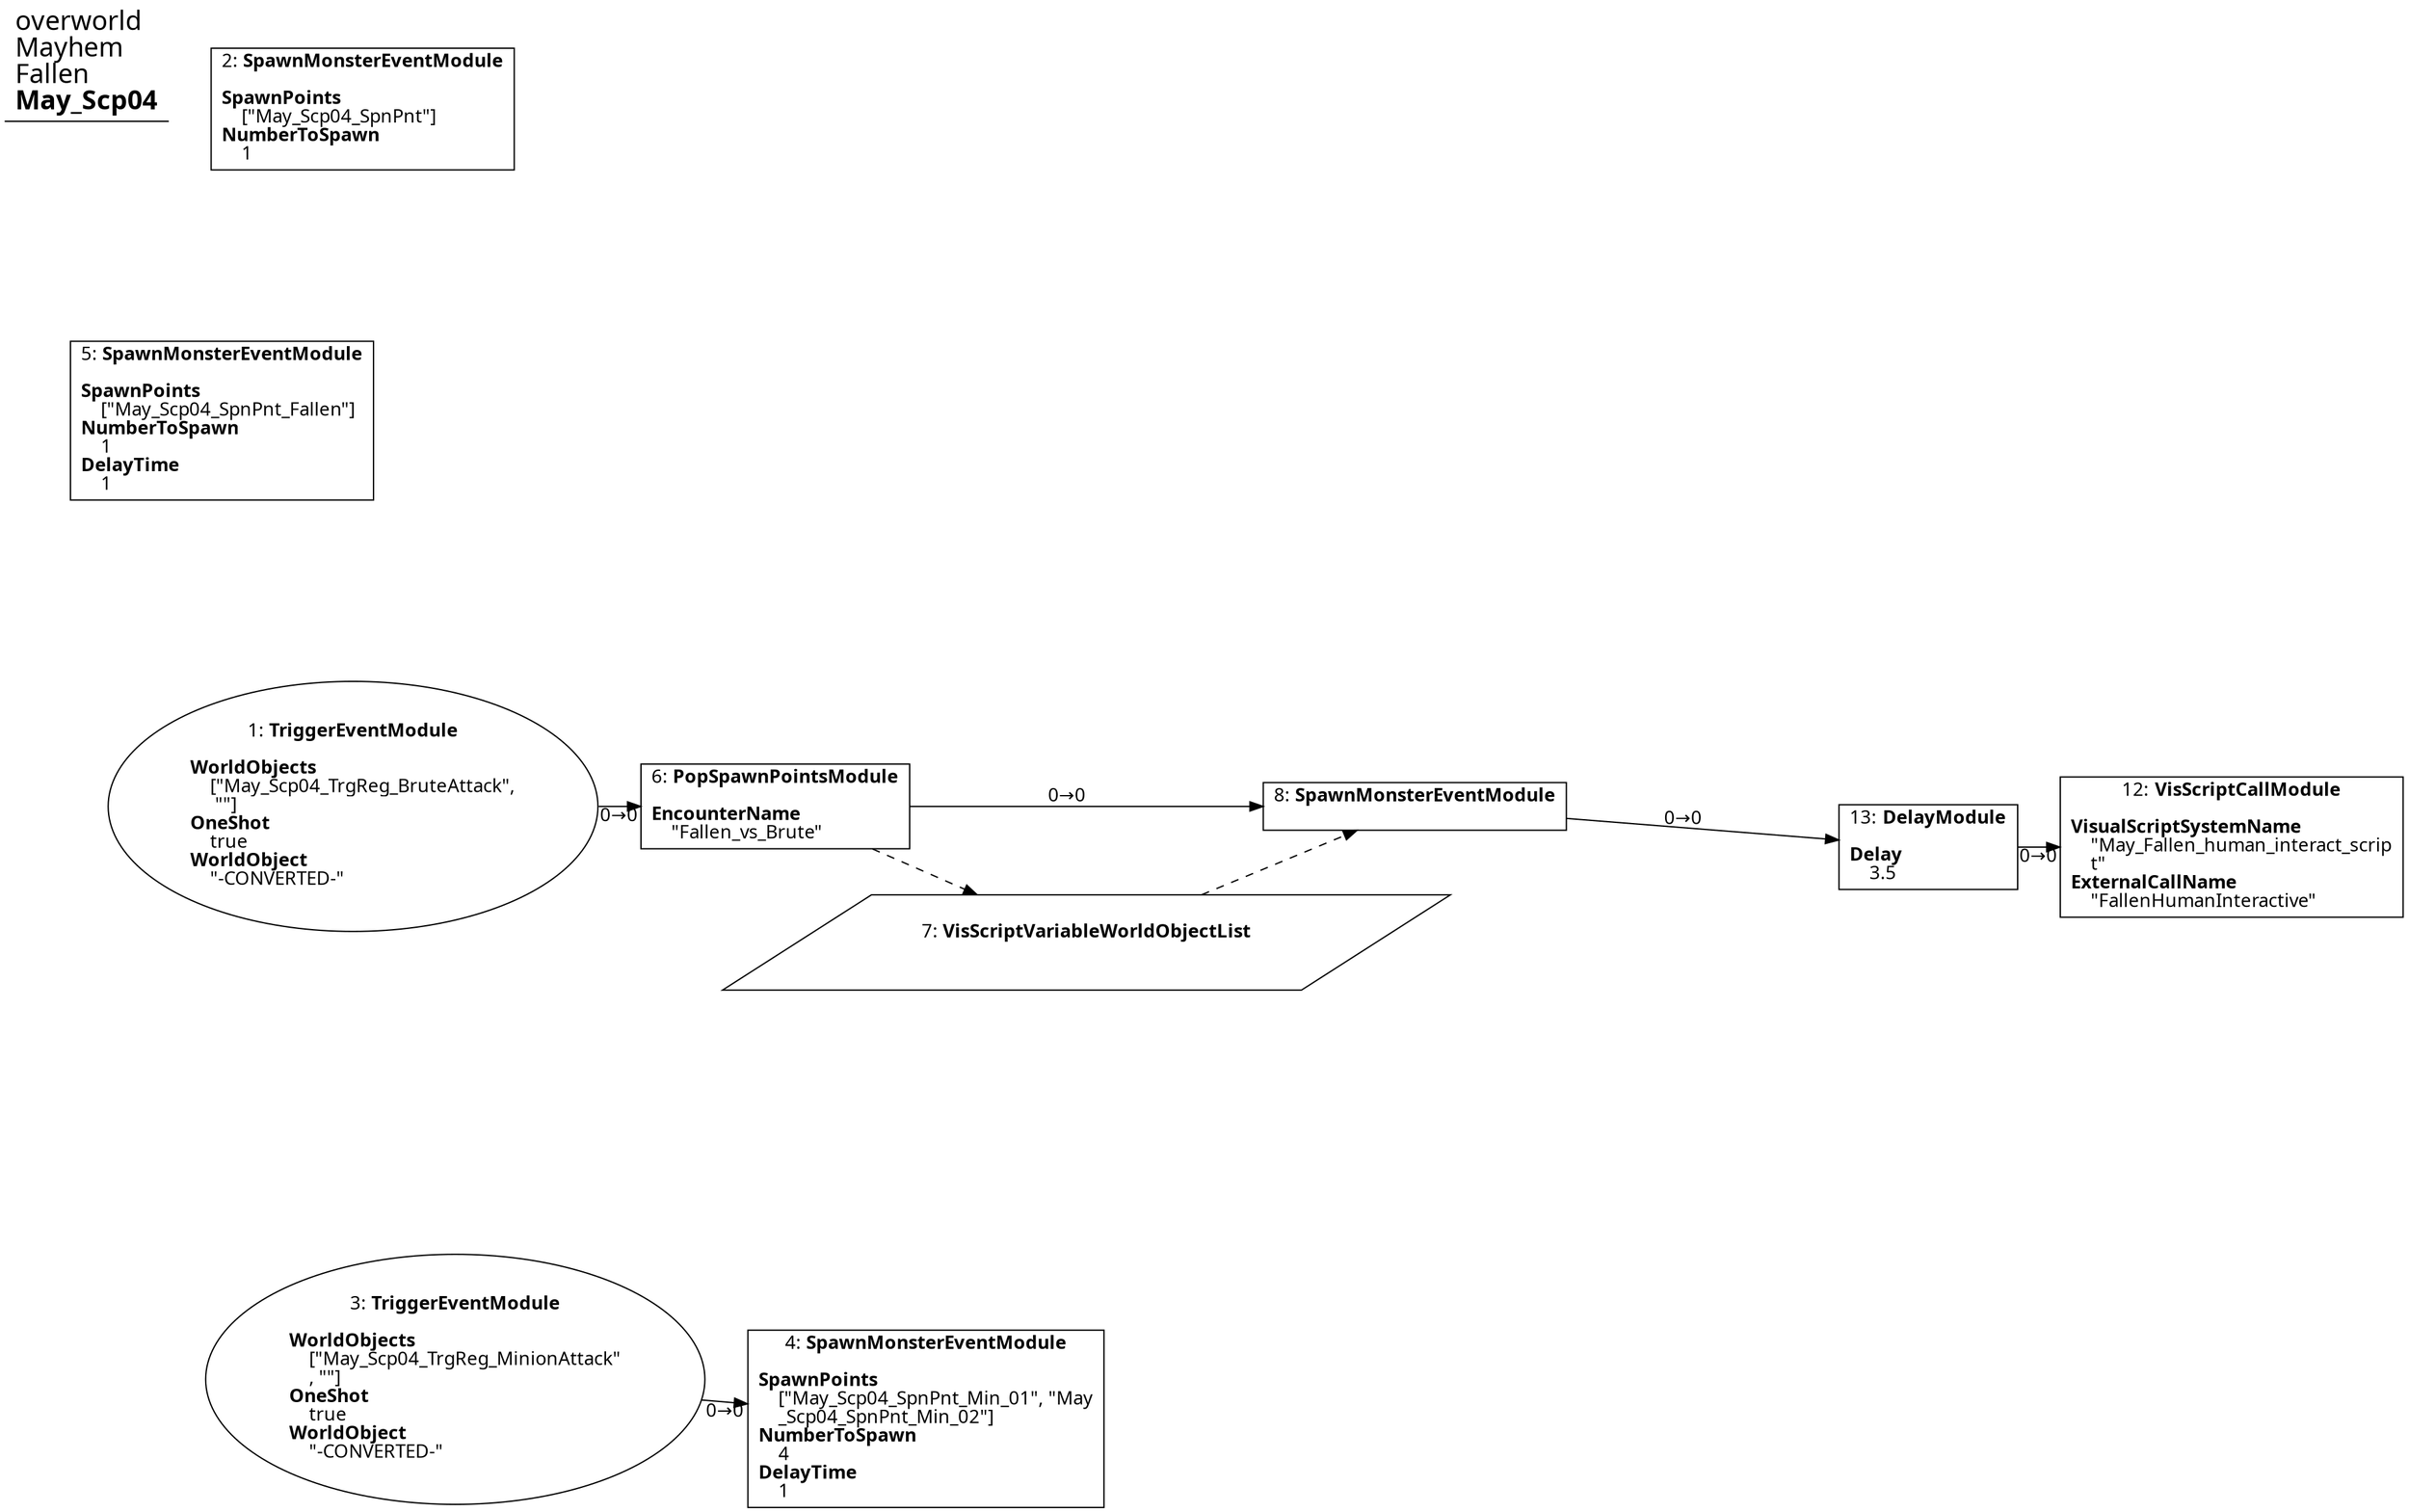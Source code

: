 digraph {
    layout = fdp;
    overlap = prism;
    sep = "+16";
    splines = spline;

    node [ shape = box ];

    graph [ fontname = "Segoe UI" ];
    node [ fontname = "Segoe UI" ];
    edge [ fontname = "Segoe UI" ];

    1 [ label = <1: <b>TriggerEventModule</b><br/><br/><b>WorldObjects</b><br align="left"/>    [&quot;May_Scp04_TrgReg_BruteAttack&quot;,<br align="left"/>     &quot;&quot;]<br align="left"/><b>OneShot</b><br align="left"/>    true<br align="left"/><b>WorldObject</b><br align="left"/>    &quot;-CONVERTED-&quot;<br align="left"/>> ];
    1 [ shape = oval ]
    1 [ pos = "0.124000005,0.024!" ];
    1 -> 6 [ label = "0→0" ];

    2 [ label = <2: <b>SpawnMonsterEventModule</b><br/><br/><b>SpawnPoints</b><br align="left"/>    [&quot;May_Scp04_SpnPnt&quot;]<br align="left"/><b>NumberToSpawn</b><br align="left"/>    1<br align="left"/>> ];
    2 [ pos = "0.017,0.537!" ];

    3 [ label = <3: <b>TriggerEventModule</b><br/><br/><b>WorldObjects</b><br align="left"/>    [&quot;May_Scp04_TrgReg_MinionAttack&quot;<br align="left"/>    , &quot;&quot;]<br align="left"/><b>OneShot</b><br align="left"/>    true<br align="left"/><b>WorldObject</b><br align="left"/>    &quot;-CONVERTED-&quot;<br align="left"/>> ];
    3 [ shape = oval ]
    3 [ pos = "0.19700001,-0.386!" ];
    3 -> 4 [ label = "0→0" ];

    4 [ label = <4: <b>SpawnMonsterEventModule</b><br/><br/><b>SpawnPoints</b><br align="left"/>    [&quot;May_Scp04_SpnPnt_Min_01&quot;, &quot;May<br align="left"/>    _Scp04_SpnPnt_Min_02&quot;]<br align="left"/><b>NumberToSpawn</b><br align="left"/>    4<br align="left"/><b>DelayTime</b><br align="left"/>    1<br align="left"/>> ];
    4 [ pos = "0.49500003,-0.411!" ];

    5 [ label = <5: <b>SpawnMonsterEventModule</b><br/><br/><b>SpawnPoints</b><br align="left"/>    [&quot;May_Scp04_SpnPnt_Fallen&quot;]<br align="left"/><b>NumberToSpawn</b><br align="left"/>    1<br align="left"/><b>DelayTime</b><br align="left"/>    1<br align="left"/>> ];
    5 [ pos = "0.012,0.29900002!" ];

    6 [ label = <6: <b>PopSpawnPointsModule</b><br/><br/><b>EncounterName</b><br align="left"/>    &quot;Fallen_vs_Brute&quot;<br align="left"/>> ];
    6 [ pos = "0.388,0.024!" ];
    6 -> 8 [ label = "0→0" ];
    6 -> 7 [ style = dashed ];

    7 [ label = <7: <b>VisScriptVariableWorldObjectList</b><br/><br/>> ];
    7 [ shape = parallelogram ]
    7 [ pos = "0.628,-0.07300001!" ];

    8 [ label = <8: <b>SpawnMonsterEventModule</b><br/><br/>> ];
    8 [ pos = "0.86200005,0.024!" ];
    8 -> 13 [ label = "0→0" ];
    7 -> 8 [ style = dashed ];

    12 [ label = <12: <b>VisScriptCallModule</b><br/><br/><b>VisualScriptSystemName</b><br align="left"/>    &quot;May_Fallen_human_interact_scrip<br align="left"/>    t&quot;<br align="left"/><b>ExternalCallName</b><br align="left"/>    &quot;FallenHumanInteractive&quot;<br align="left"/>> ];
    12 [ pos = "1.4380001,-0.0050000004!" ];

    13 [ label = <13: <b>DelayModule</b><br/><br/><b>Delay</b><br align="left"/>    3.5<br align="left"/>> ];
    13 [ pos = "1.2340001,-0.0050000004!" ];
    13 -> 12 [ label = "0→0" ];

    title [ pos = "0.011000001,0.53800005!" ];
    title [ shape = underline ];
    title [ label = <<font point-size="20">overworld<br align="left"/>Mayhem<br align="left"/>Fallen<br align="left"/><b>May_Scp04</b><br align="left"/></font>> ];
}

